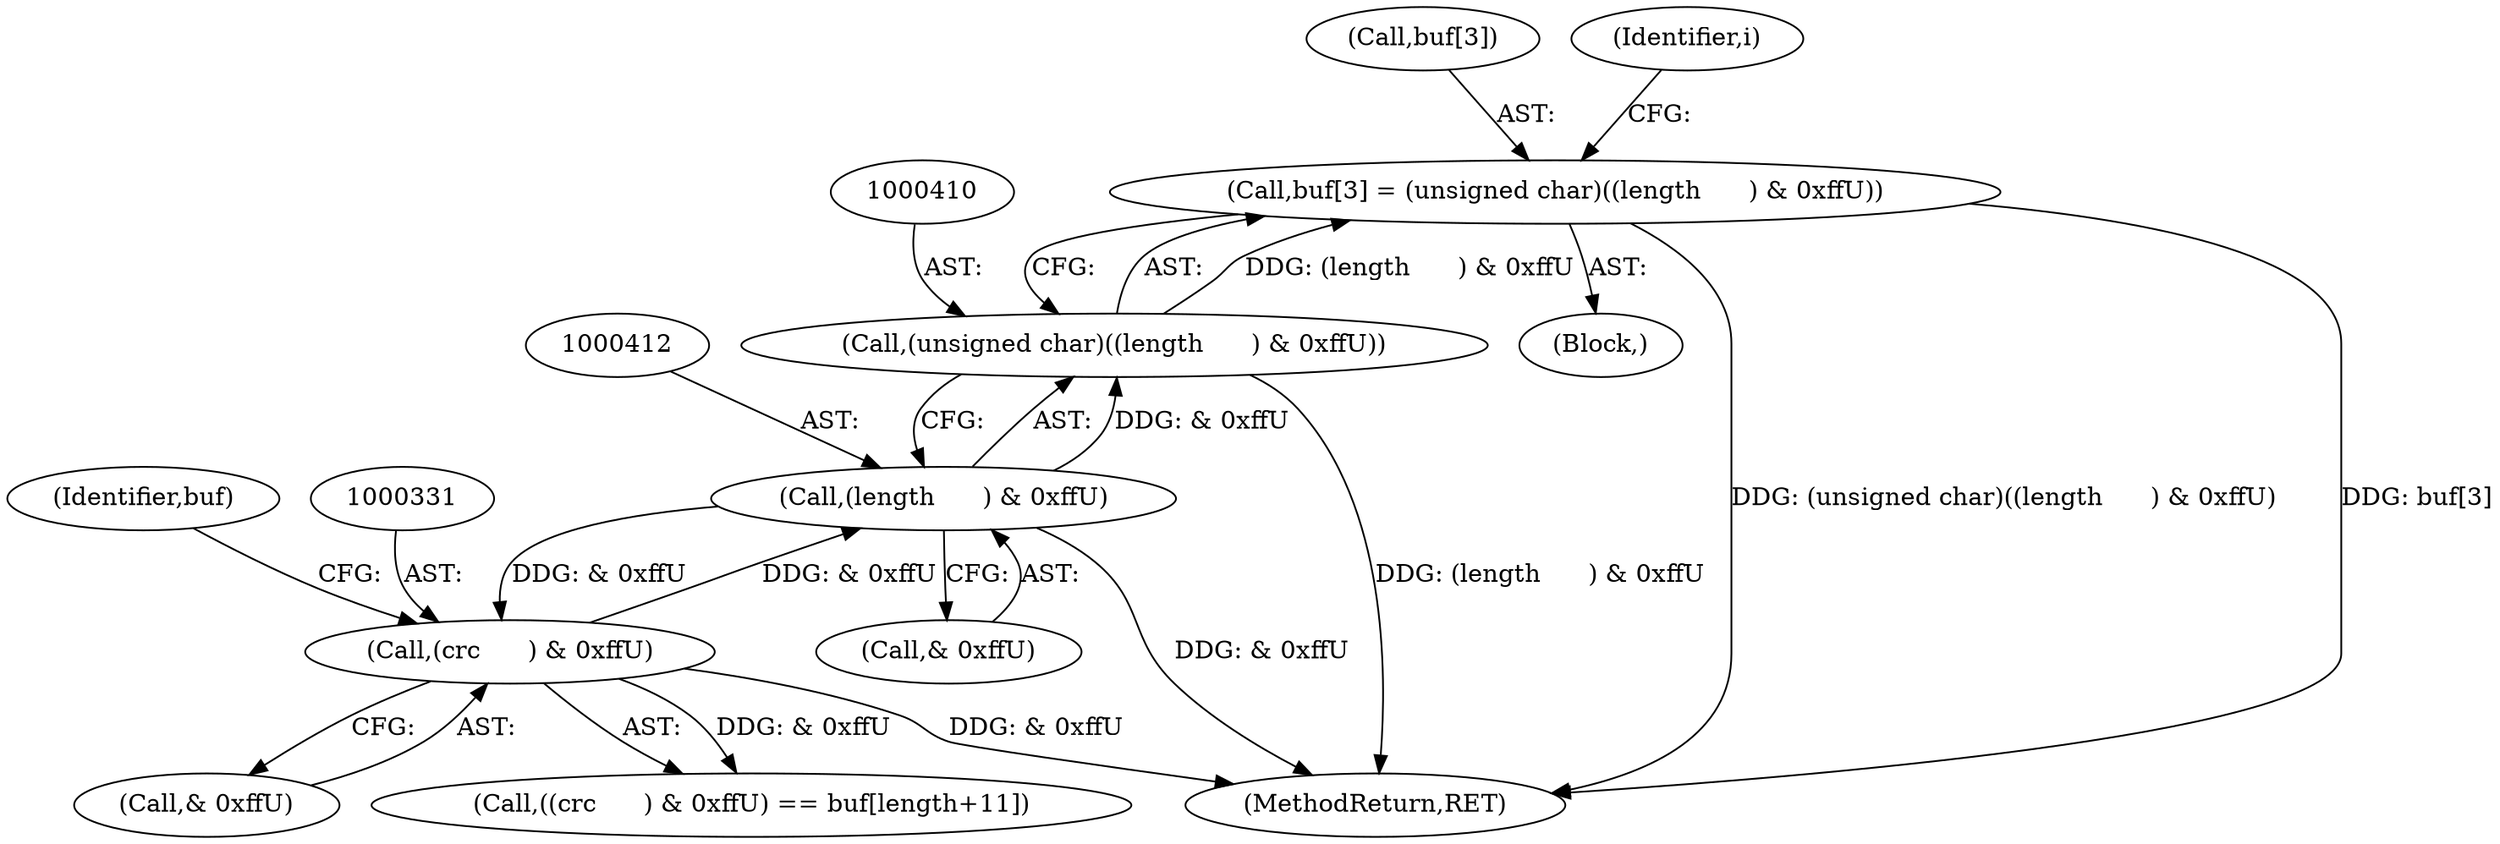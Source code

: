 digraph "0_Android_9d4853418ab2f754c2b63e091c29c5529b8b86ca_161@array" {
"1000405" [label="(Call,buf[3] = (unsigned char)((length      ) & 0xffU))"];
"1000409" [label="(Call,(unsigned char)((length      ) & 0xffU))"];
"1000411" [label="(Call,(length      ) & 0xffU)"];
"1000330" [label="(Call,(crc      ) & 0xffU)"];
"1000406" [label="(Call,buf[3])"];
"1000330" [label="(Call,(crc      ) & 0xffU)"];
"1000417" [label="(Identifier,i)"];
"1000405" [label="(Call,buf[3] = (unsigned char)((length      ) & 0xffU))"];
"1000413" [label="(Call,& 0xffU)"];
"1000335" [label="(Identifier,buf)"];
"1000411" [label="(Call,(length      ) & 0xffU)"];
"1000241" [label="(Block,)"];
"1000528" [label="(MethodReturn,RET)"];
"1000332" [label="(Call,& 0xffU)"];
"1000409" [label="(Call,(unsigned char)((length      ) & 0xffU))"];
"1000329" [label="(Call,((crc      ) & 0xffU) == buf[length+11])"];
"1000405" -> "1000241"  [label="AST: "];
"1000405" -> "1000409"  [label="CFG: "];
"1000406" -> "1000405"  [label="AST: "];
"1000409" -> "1000405"  [label="AST: "];
"1000417" -> "1000405"  [label="CFG: "];
"1000405" -> "1000528"  [label="DDG: (unsigned char)((length      ) & 0xffU)"];
"1000405" -> "1000528"  [label="DDG: buf[3]"];
"1000409" -> "1000405"  [label="DDG: (length      ) & 0xffU"];
"1000409" -> "1000411"  [label="CFG: "];
"1000410" -> "1000409"  [label="AST: "];
"1000411" -> "1000409"  [label="AST: "];
"1000409" -> "1000528"  [label="DDG: (length      ) & 0xffU"];
"1000411" -> "1000409"  [label="DDG: & 0xffU"];
"1000411" -> "1000413"  [label="CFG: "];
"1000412" -> "1000411"  [label="AST: "];
"1000413" -> "1000411"  [label="AST: "];
"1000411" -> "1000528"  [label="DDG: & 0xffU"];
"1000411" -> "1000330"  [label="DDG: & 0xffU"];
"1000330" -> "1000411"  [label="DDG: & 0xffU"];
"1000330" -> "1000329"  [label="AST: "];
"1000330" -> "1000332"  [label="CFG: "];
"1000331" -> "1000330"  [label="AST: "];
"1000332" -> "1000330"  [label="AST: "];
"1000335" -> "1000330"  [label="CFG: "];
"1000330" -> "1000528"  [label="DDG: & 0xffU"];
"1000330" -> "1000329"  [label="DDG: & 0xffU"];
}
